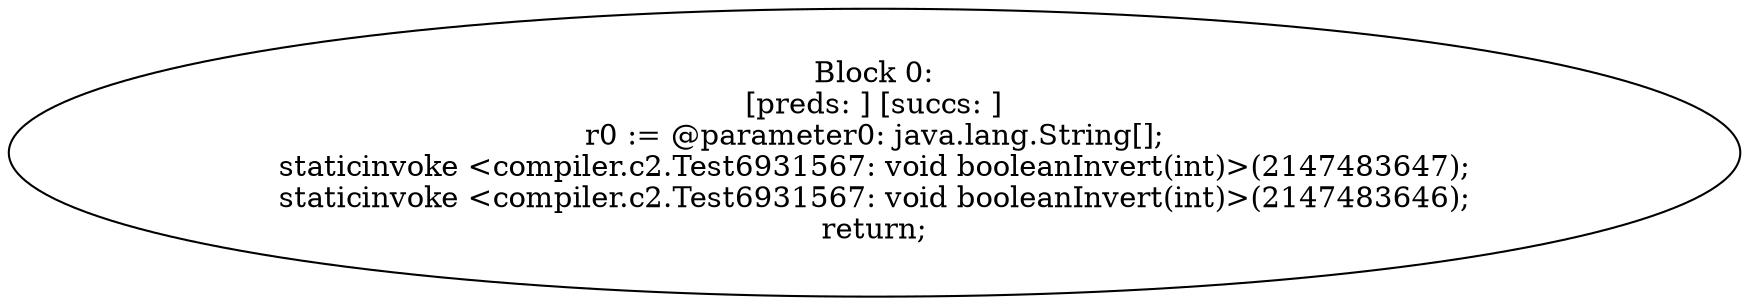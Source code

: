 digraph "unitGraph" {
    "Block 0:
[preds: ] [succs: ]
r0 := @parameter0: java.lang.String[];
staticinvoke <compiler.c2.Test6931567: void booleanInvert(int)>(2147483647);
staticinvoke <compiler.c2.Test6931567: void booleanInvert(int)>(2147483646);
return;
"
}
